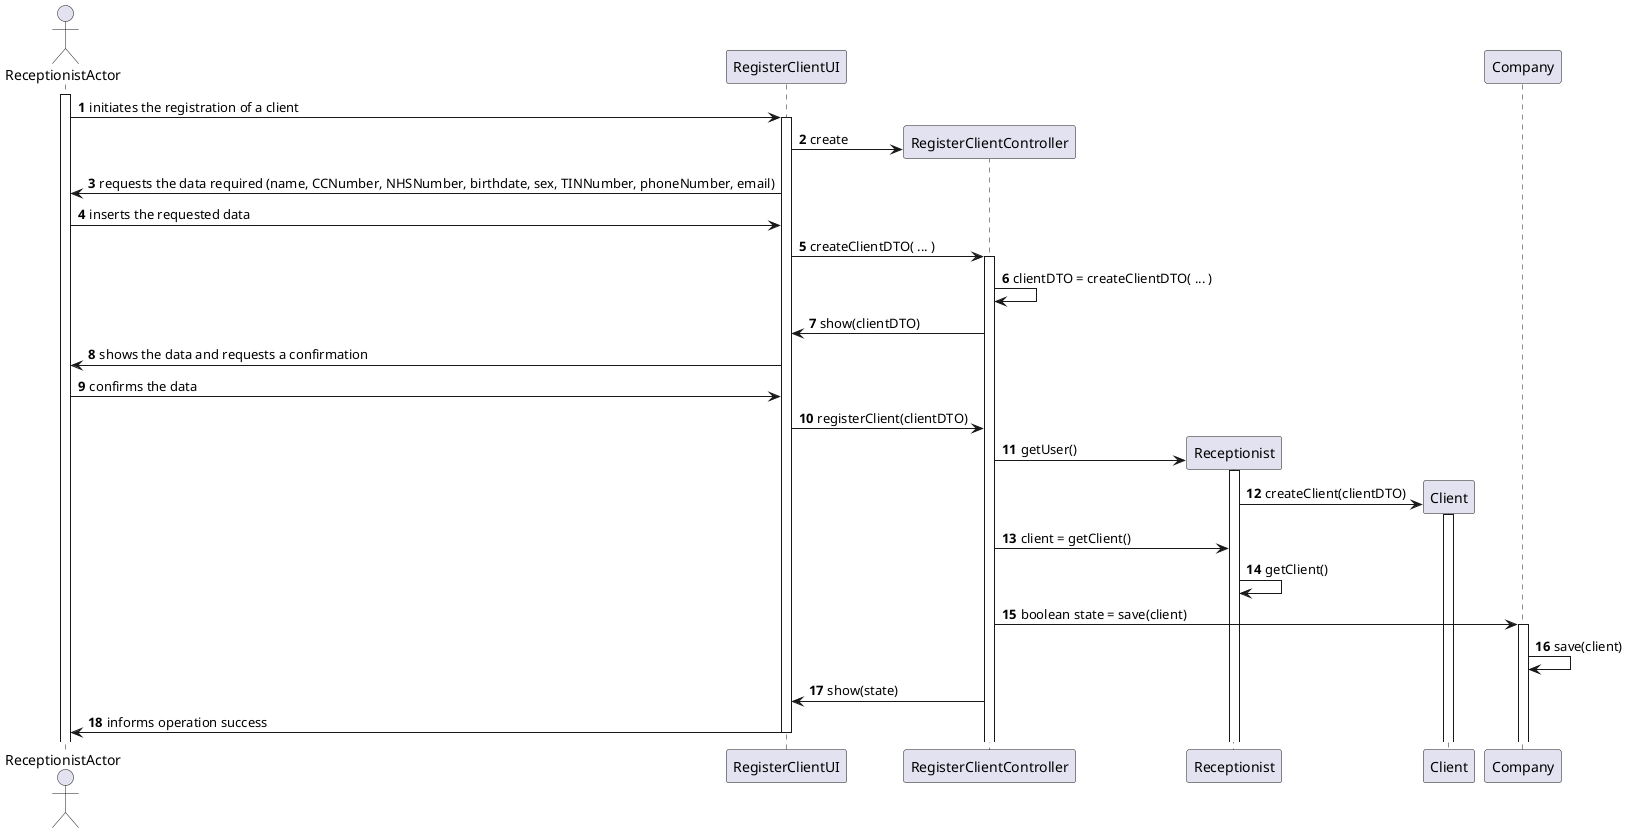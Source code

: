 @startuml
autonumber

actor "ReceptionistActor" as RCP
participant "RegisterClientUI" as ui
participant "RegisterClientController" as controller
participant "Receptionist" as receptionist
participant "Client" as client
activate RCP


RCP -> ui : initiates the registration of a client
activate ui
ui -> controller ** : create
ui -> RCP : requests the data required (name, CCNumber, NHSNumber, birthdate, sex, TINNumber, phoneNumber, email)

RCP -> ui : inserts the requested data
ui -> controller : createClientDTO( ... )
activate controller
controller -> controller : clientDTO = createClientDTO( ... )

controller -> ui : show(clientDTO)
ui -> RCP : shows the data and requests a confirmation
RCP -> ui : confirms the data
ui -> controller : registerClient(clientDTO)
' class receptionist is the Creator that instanciates the client
controller -> receptionist ** : getUser()
activate receptionist
receptionist -> client ** : createClient(clientDTO)
activate client
controller -> receptionist : client = getClient()
receptionist -> receptionist : getClient()
controller -> Company : boolean state = save(client)
activate Company
Company -> Company : save(client)
ui <- controller : show(state)
ui -> RCP : informs operation success

deactivate ui

@enduml
